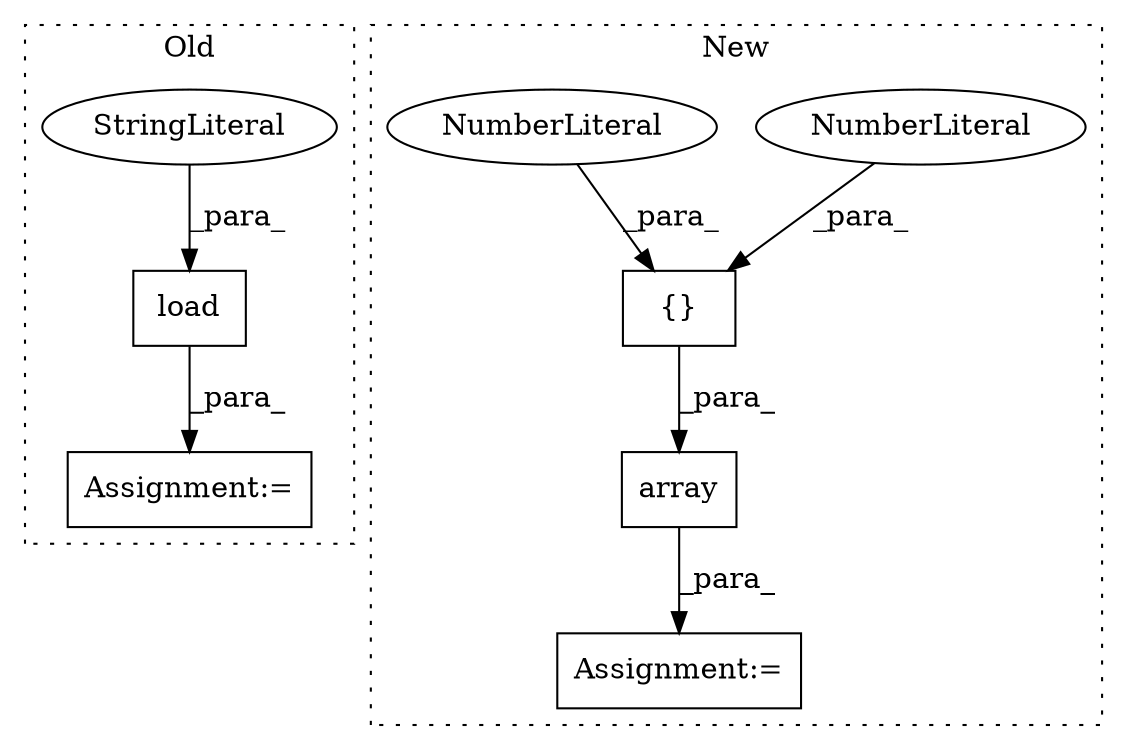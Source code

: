 digraph G {
subgraph cluster0 {
1 [label="load" a="32" s="3136,3170" l="5,1" shape="box"];
3 [label="Assignment:=" a="7" s="3129" l="1" shape="box"];
5 [label="StringLiteral" a="45" s="3141" l="29" shape="ellipse"];
label = "Old";
style="dotted";
}
subgraph cluster1 {
2 [label="{}" a="4" s="2672,2727" l="1,1" shape="box"];
4 [label="Assignment:=" a="7" s="2648" l="1" shape="box"];
6 [label="NumberLiteral" a="34" s="2684" l="9" shape="ellipse"];
7 [label="NumberLiteral" a="34" s="2706" l="10" shape="ellipse"];
8 [label="array" a="32" s="2655,2728" l="6,1" shape="box"];
label = "New";
style="dotted";
}
1 -> 3 [label="_para_"];
2 -> 8 [label="_para_"];
5 -> 1 [label="_para_"];
6 -> 2 [label="_para_"];
7 -> 2 [label="_para_"];
8 -> 4 [label="_para_"];
}